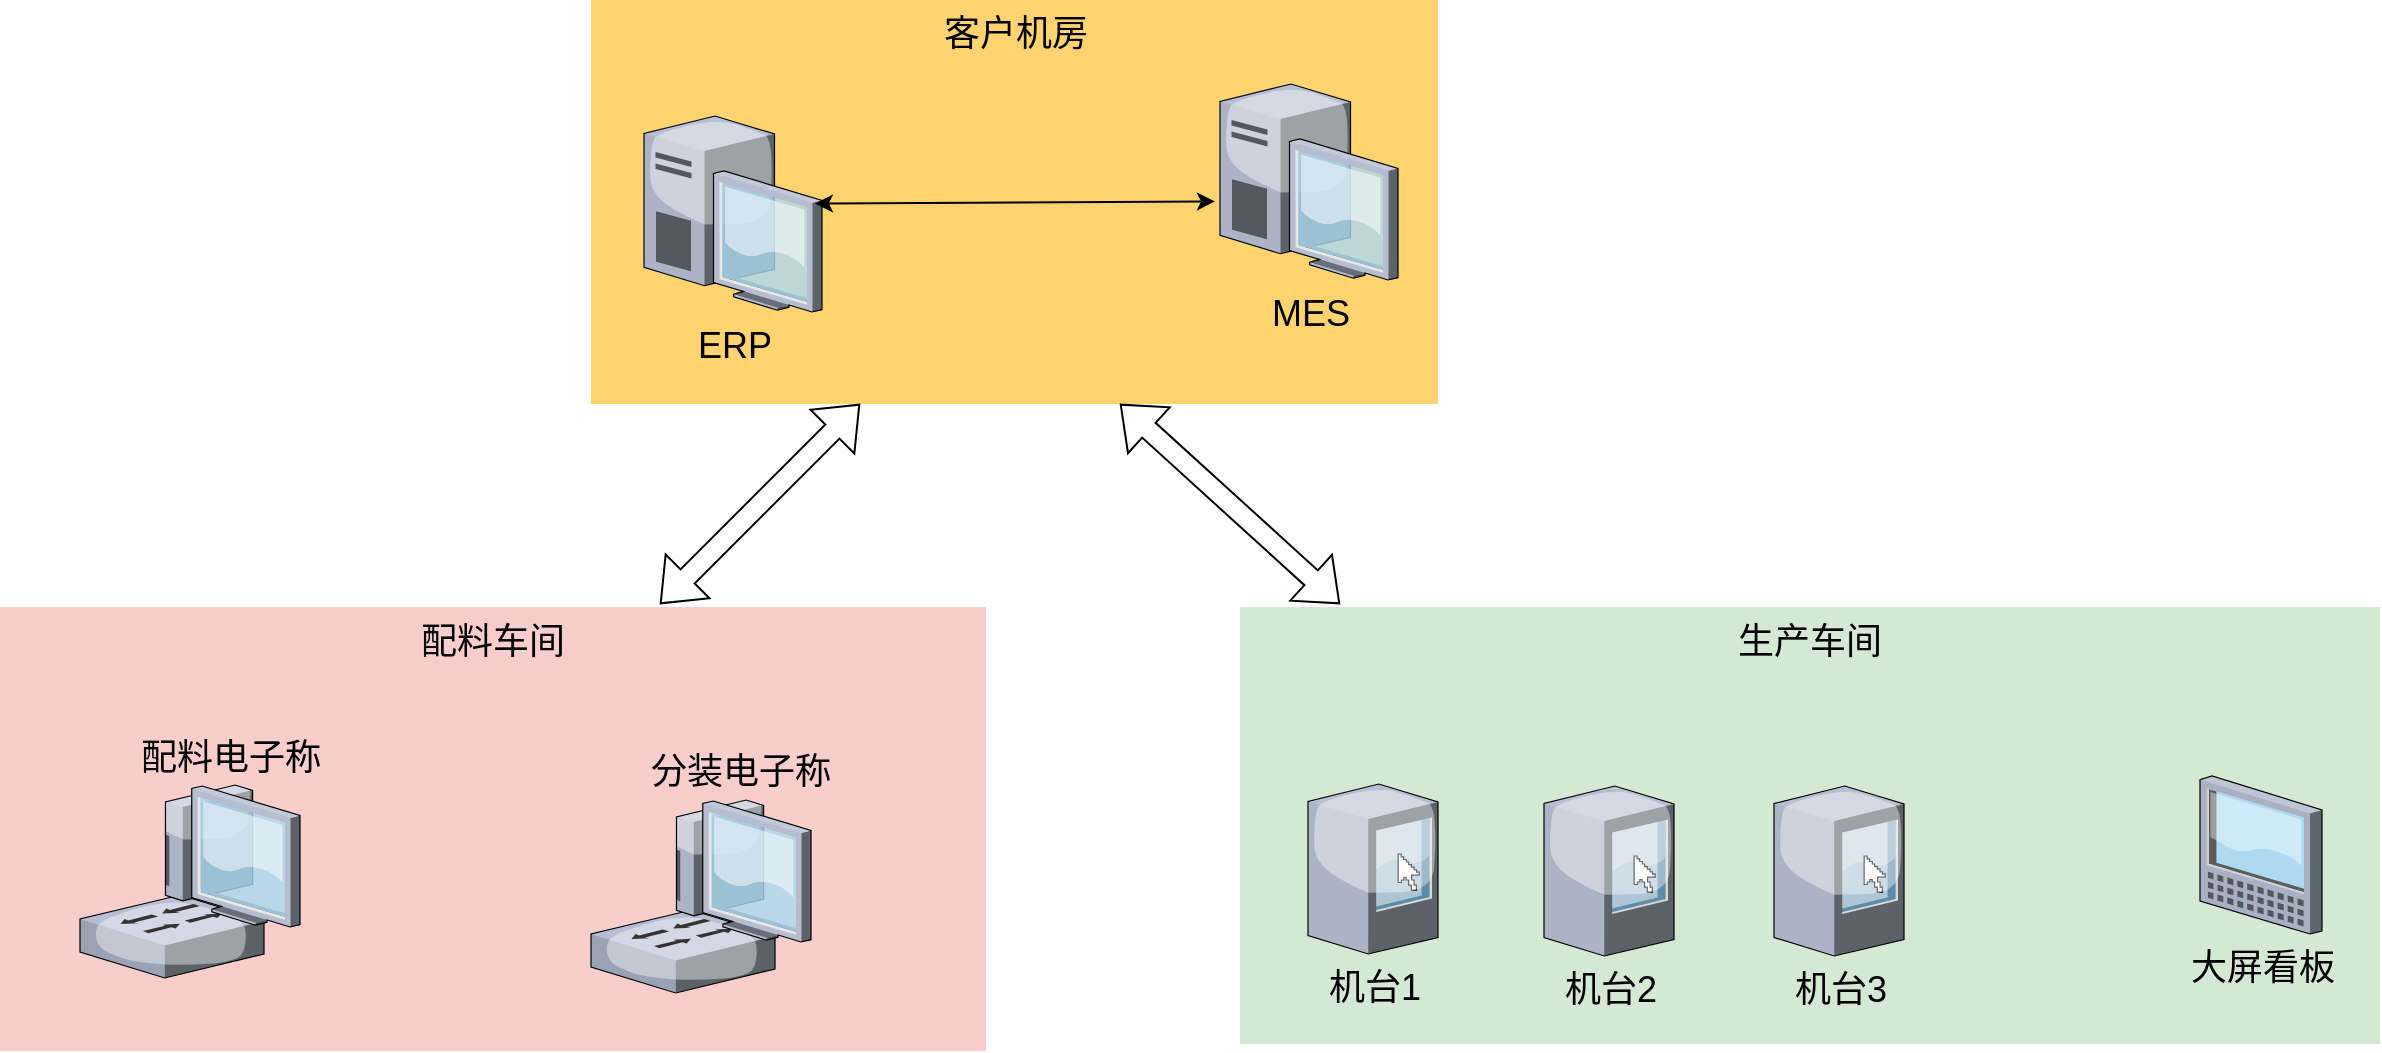 <mxfile version="24.0.0" type="github">
  <diagram name="Page-1" id="e3a06f82-3646-2815-327d-82caf3d4e204">
    <mxGraphModel dx="1762" dy="796" grid="1" gridSize="10" guides="1" tooltips="1" connect="1" arrows="1" fold="1" page="1" pageScale="1.5" pageWidth="1169" pageHeight="826" background="none" math="0" shadow="0">
      <root>
        <mxCell id="0" style=";html=1;" />
        <mxCell id="1" style=";html=1;" parent="0" />
        <mxCell id="6a7d8f32e03d9370-61" value="&lt;font style=&quot;font-size: 18px;&quot;&gt;配料车间&lt;/font&gt;" style="whiteSpace=wrap;html=1;fillColor=#f8cecc;fontSize=14;strokeColor=none;verticalAlign=top;" parent="1" vertex="1">
          <mxGeometry x="40" y="401.5" width="493" height="222" as="geometry" />
        </mxCell>
        <mxCell id="6a7d8f32e03d9370-60" value="&lt;font style=&quot;font-size: 18px;&quot;&gt;生产车间&lt;/font&gt;" style="whiteSpace=wrap;html=1;fillColor=#d5e8d4;fontSize=14;strokeColor=none;verticalAlign=top;" parent="1" vertex="1">
          <mxGeometry x="660" y="401.5" width="570" height="218.5" as="geometry" />
        </mxCell>
        <mxCell id="6a7d8f32e03d9370-57" value="&lt;font style=&quot;font-size: 18px;&quot;&gt;客户机房&lt;/font&gt;" style="whiteSpace=wrap;html=1;fillColor=#FFD470;gradientColor=none;fontSize=14;strokeColor=none;verticalAlign=top;" parent="1" vertex="1">
          <mxGeometry x="335.5" y="98" width="423.5" height="202" as="geometry" />
        </mxCell>
        <mxCell id="6a7d8f32e03d9370-5" value="&lt;font style=&quot;font-size: 18px;&quot;&gt;ERP&lt;/font&gt;" style="verticalLabelPosition=bottom;aspect=fixed;html=1;verticalAlign=top;strokeColor=none;shape=mxgraph.citrix.desktop;fillColor=#66B2FF;gradientColor=#0066CC;fontSize=14;" parent="1" vertex="1">
          <mxGeometry x="362.0" y="156.0" width="89" height="98" as="geometry" />
        </mxCell>
        <mxCell id="6a7d8f32e03d9370-26" value="" style="verticalLabelPosition=bottom;aspect=fixed;html=1;verticalAlign=top;strokeColor=none;shape=mxgraph.citrix.switch;fillColor=#66B2FF;gradientColor=#0066CC;fontSize=14;" parent="1" vertex="1">
          <mxGeometry x="80" y="545.5" width="92" height="41.5" as="geometry" />
        </mxCell>
        <mxCell id="6a7d8f32e03d9370-28" value="&lt;font style=&quot;font-size: 18px;&quot;&gt;配料电子称&lt;/font&gt;" style="verticalLabelPosition=top;aspect=fixed;html=1;verticalAlign=bottom;strokeColor=none;shape=mxgraph.citrix.thin_client;fillColor=#66B2FF;gradientColor=#0066CC;fontSize=14;labelPosition=center;align=center;" parent="1" vertex="1">
          <mxGeometry x="119" y="490.5" width="71" height="71" as="geometry" />
        </mxCell>
        <mxCell id="Wjt1tARvmgyVRFmEkP4L-3" value="&lt;font style=&quot;font-size: 18px;&quot;&gt;MES&lt;/font&gt;" style="verticalLabelPosition=bottom;aspect=fixed;html=1;verticalAlign=top;strokeColor=none;shape=mxgraph.citrix.desktop;fillColor=#66B2FF;gradientColor=#0066CC;fontSize=14;" vertex="1" parent="1">
          <mxGeometry x="650" y="140.0" width="89" height="98" as="geometry" />
        </mxCell>
        <mxCell id="Wjt1tARvmgyVRFmEkP4L-4" value="" style="endArrow=classic;startArrow=classic;html=1;rounded=0;exitX=0.96;exitY=0.447;exitDx=0;exitDy=0;exitPerimeter=0;entryX=-0.028;entryY=0.599;entryDx=0;entryDy=0;entryPerimeter=0;" edge="1" parent="1" source="6a7d8f32e03d9370-5" target="Wjt1tARvmgyVRFmEkP4L-3">
          <mxGeometry width="50" height="50" relative="1" as="geometry">
            <mxPoint x="550" y="210" as="sourcePoint" />
            <mxPoint x="600" y="160" as="targetPoint" />
          </mxGeometry>
        </mxCell>
        <mxCell id="Wjt1tARvmgyVRFmEkP4L-6" value="" style="verticalLabelPosition=bottom;aspect=fixed;html=1;verticalAlign=top;strokeColor=none;shape=mxgraph.citrix.switch;fillColor=#66B2FF;gradientColor=#0066CC;fontSize=14;" vertex="1" parent="1">
          <mxGeometry x="335.5" y="553" width="92" height="41.5" as="geometry" />
        </mxCell>
        <mxCell id="Wjt1tARvmgyVRFmEkP4L-7" value="&lt;font style=&quot;font-size: 18px;&quot;&gt;分装电子称&lt;/font&gt;" style="verticalLabelPosition=top;aspect=fixed;html=1;verticalAlign=bottom;strokeColor=none;shape=mxgraph.citrix.thin_client;fillColor=#66B2FF;gradientColor=#0066CC;fontSize=14;labelPosition=center;align=center;" vertex="1" parent="1">
          <mxGeometry x="374.5" y="498" width="71" height="71" as="geometry" />
        </mxCell>
        <mxCell id="Wjt1tARvmgyVRFmEkP4L-8" value="&lt;font style=&quot;font-size: 18px;&quot;&gt;大屏看板&lt;/font&gt;" style="verticalLabelPosition=bottom;sketch=0;aspect=fixed;html=1;verticalAlign=top;strokeColor=none;align=center;outlineConnect=0;shape=mxgraph.citrix.tablet_1;" vertex="1" parent="1">
          <mxGeometry x="1140" y="486" width="61" height="79" as="geometry" />
        </mxCell>
        <mxCell id="Wjt1tARvmgyVRFmEkP4L-9" value="&lt;font style=&quot;font-size: 18px;&quot;&gt;机台1&lt;/font&gt;" style="verticalLabelPosition=bottom;sketch=0;aspect=fixed;html=1;verticalAlign=top;strokeColor=none;align=center;outlineConnect=0;shape=mxgraph.citrix.kiosk;" vertex="1" parent="1">
          <mxGeometry x="694" y="490" width="65" height="85" as="geometry" />
        </mxCell>
        <mxCell id="Wjt1tARvmgyVRFmEkP4L-10" value="&lt;font style=&quot;font-size: 18px;&quot;&gt;机台2&lt;/font&gt;" style="verticalLabelPosition=bottom;sketch=0;aspect=fixed;html=1;verticalAlign=top;strokeColor=none;align=center;outlineConnect=0;shape=mxgraph.citrix.kiosk;" vertex="1" parent="1">
          <mxGeometry x="812" y="491" width="65" height="85" as="geometry" />
        </mxCell>
        <mxCell id="Wjt1tARvmgyVRFmEkP4L-11" value="&lt;font style=&quot;font-size: 18px;&quot;&gt;机台3&lt;/font&gt;" style="verticalLabelPosition=bottom;sketch=0;aspect=fixed;html=1;verticalAlign=top;strokeColor=none;align=center;outlineConnect=0;shape=mxgraph.citrix.kiosk;" vertex="1" parent="1">
          <mxGeometry x="927" y="491" width="65" height="85" as="geometry" />
        </mxCell>
        <mxCell id="Wjt1tARvmgyVRFmEkP4L-12" value="" style="shape=flexArrow;endArrow=classic;startArrow=classic;html=1;rounded=0;" edge="1" parent="1">
          <mxGeometry width="100" height="100" relative="1" as="geometry">
            <mxPoint x="370" y="400" as="sourcePoint" />
            <mxPoint x="470" y="300" as="targetPoint" />
          </mxGeometry>
        </mxCell>
        <mxCell id="Wjt1tARvmgyVRFmEkP4L-13" value="" style="shape=flexArrow;endArrow=classic;startArrow=classic;html=1;rounded=0;" edge="1" parent="1">
          <mxGeometry width="100" height="100" relative="1" as="geometry">
            <mxPoint x="600" y="300" as="sourcePoint" />
            <mxPoint x="710" y="400" as="targetPoint" />
          </mxGeometry>
        </mxCell>
      </root>
    </mxGraphModel>
  </diagram>
</mxfile>
